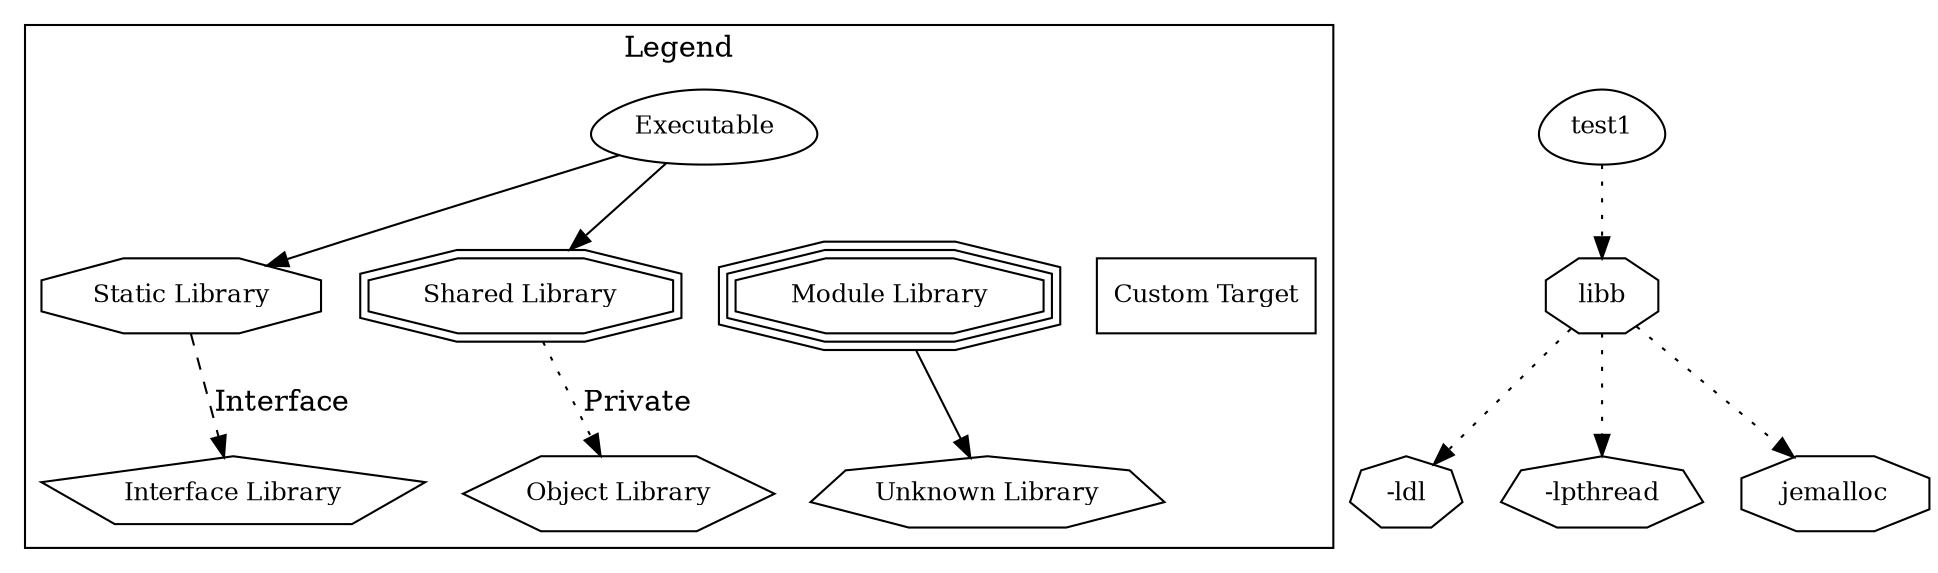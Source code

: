 digraph "test1" {
node [
  fontsize = "12"
];
subgraph clusterLegend {
  label = "Legend";
  color = black;
  edge [ style = invis ];
  legendNode0 [ label = "Executable", shape = egg ];
  legendNode1 [ label = "Static Library", shape = octagon ];
  legendNode2 [ label = "Shared Library", shape = doubleoctagon ];
  legendNode3 [ label = "Module Library", shape = tripleoctagon ];
  legendNode4 [ label = "Interface Library", shape = pentagon ];
  legendNode5 [ label = "Object Library", shape = hexagon ];
  legendNode6 [ label = "Unknown Library", shape = septagon ];
  legendNode7 [ label = "Custom Target", shape = box ];
  legendNode0 -> legendNode1 [ style = solid ];
  legendNode0 -> legendNode2 [ style = solid ];
  legendNode0 -> legendNode3;
  legendNode1 -> legendNode4 [ label = "Interface", style = dashed ];
  legendNode2 -> legendNode5 [ label = "Private", style = dotted ];
  legendNode3 -> legendNode6 [ style = solid ];
  legendNode0 -> legendNode7;
}
    "node0" [ label = "libb", shape = octagon ];
    "node1" [ label = "-ldl", shape = septagon ];
    "node0" -> "node1" [ style = dotted ] // libb -> -ldl
    "node2" [ label = "-lpthread", shape = septagon ];
    "node0" -> "node2" [ style = dotted ] // libb -> -lpthread
    "node3" [ label = "jemalloc", shape = octagon ];
    "node0" -> "node3" [ style = dotted ] // libb -> jemalloc
    "node4" [ label = "test1", shape = egg ];
    "node4" -> "node0" [ style = dotted ] // test1 -> libb
}

